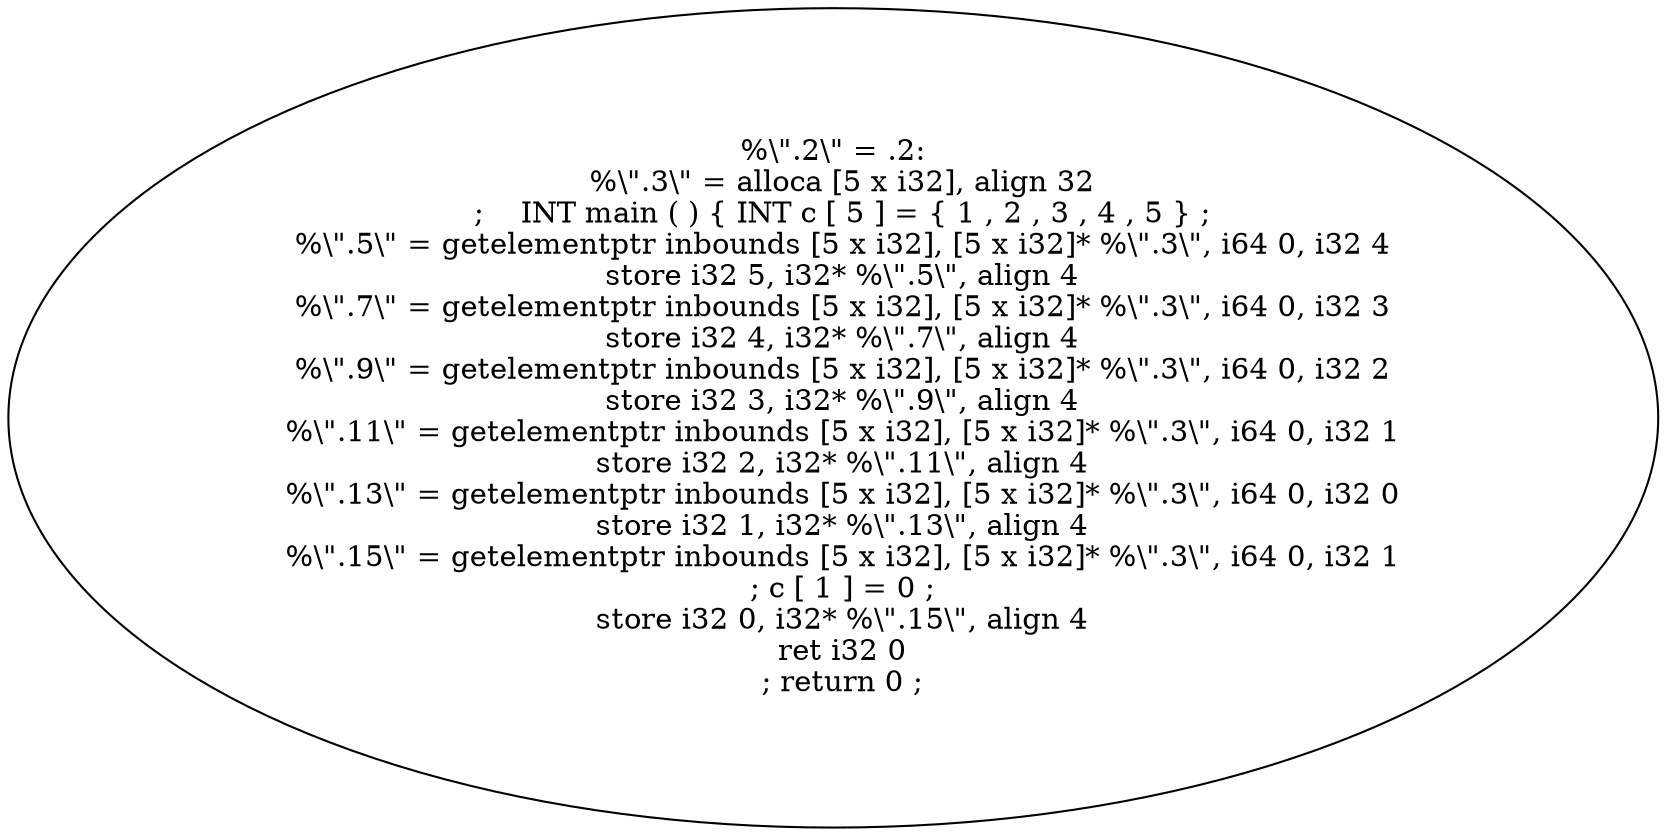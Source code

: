 digraph AST {
  "135765456977440" [label="%\\\".2\\\" = .2:
  %\\\".3\\\" = alloca [5 x i32], align 32
  ;    INT main ( ) { INT c [ 5 ] = { 1 , 2 , 3 , 4 , 5 } ;
  %\\\".5\\\" = getelementptr inbounds [5 x i32], [5 x i32]* %\\\".3\\\", i64 0, i32 4
  store i32 5, i32* %\\\".5\\\", align 4
  %\\\".7\\\" = getelementptr inbounds [5 x i32], [5 x i32]* %\\\".3\\\", i64 0, i32 3
  store i32 4, i32* %\\\".7\\\", align 4
  %\\\".9\\\" = getelementptr inbounds [5 x i32], [5 x i32]* %\\\".3\\\", i64 0, i32 2
  store i32 3, i32* %\\\".9\\\", align 4
  %\\\".11\\\" = getelementptr inbounds [5 x i32], [5 x i32]* %\\\".3\\\", i64 0, i32 1
  store i32 2, i32* %\\\".11\\\", align 4
  %\\\".13\\\" = getelementptr inbounds [5 x i32], [5 x i32]* %\\\".3\\\", i64 0, i32 0
  store i32 1, i32* %\\\".13\\\", align 4
  %\\\".15\\\" = getelementptr inbounds [5 x i32], [5 x i32]* %\\\".3\\\", i64 0, i32 1
  ; c [ 1 ] = 0 ;
  store i32 0, i32* %\\\".15\\\", align 4
  ret i32 0
  ; return 0 ;"];
}

